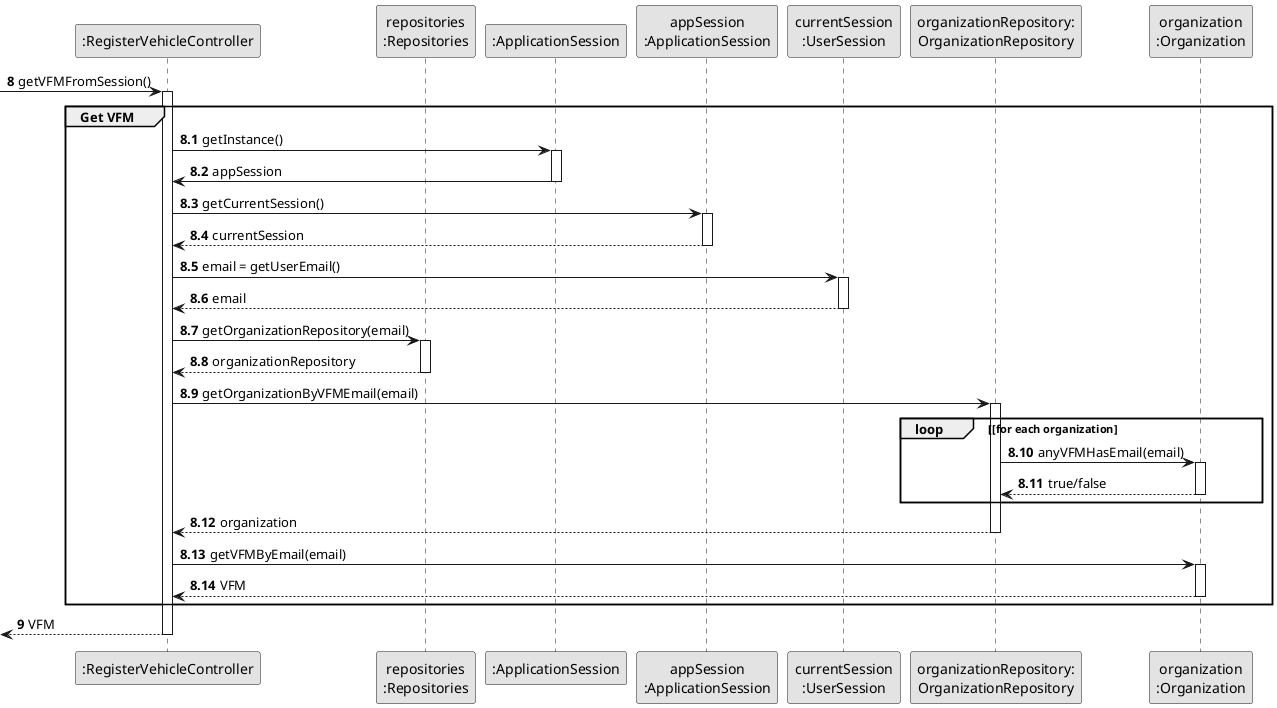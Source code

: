 @startuml
skinparam monochrome true
skinparam packageStyle rectangle
skinparam shadowing false



'hide footbox
participant ":RegisterVehicleController" as RVC
participant "repositories\n:Repositories" as PLAT
participant ":ApplicationSession" as _APP
participant "appSession\n:ApplicationSession" as APP
participant "currentSession\n:UserSession" as SESSAO
participant "organizationRepository:\nOrganizationRepository" as OrganizationRepository
participant "organization\n:Organization" as ORG
autonumber 8
-> RVC : getVFMFromSession()
autonumber 8.1
 activate RVC

    group Get VFM

        RVC -> _APP: getInstance()
        activate _APP
           _APP -> RVC: appSession
        deactivate _APP


        RVC -> APP: getCurrentSession()
        activate APP

           APP --> RVC: currentSession
        deactivate APP

        RVC -> SESSAO: email = getUserEmail()
         activate SESSAO

            SESSAO --> RVC: email
         deactivate SESSAO


         RVC -> PLAT: getOrganizationRepository(email)
          activate PLAT

             PLAT --> RVC: organizationRepository
          deactivate PLAT


          RVC -> OrganizationRepository: getOrganizationByVFMEmail(email)
          activate OrganizationRepository

              loop [for each organization
                  OrganizationRepository -> ORG : anyVFMHasEmail(email)
                  activate ORG

                      ORG --> OrganizationRepository : true/false
                  deactivate ORG
              end
          OrganizationRepository --> RVC : organization
          deactivate OrganizationRepository

          RVC -> ORG: getVFMByEmail(email)
          activate ORG

             ORG --> RVC : VFM
          deactivate ORG
    end
    autonumber 9
    <-- RVC : VFM
 deactivate RVC

@enduml